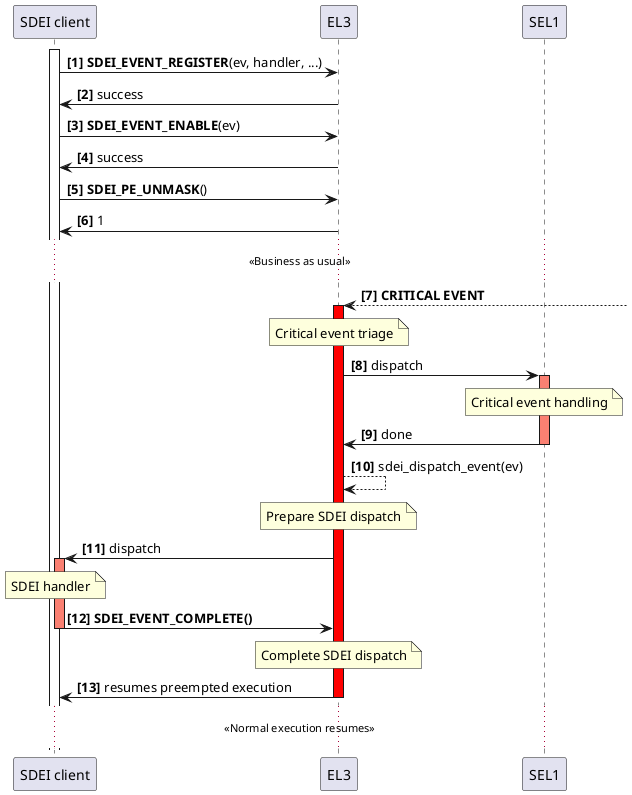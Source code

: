 /'
 ' Copyright (c) 2017, ARM Limited and Contributors. All rights reserved.
 '
 ' SPDX-License-Identifier: BSD-3-Clause
 '/

@startuml

autonumber "<b>[#]</b>"
participant "SDEI client" as EL2
participant EL3
participant SEL1

activate EL2
EL2->EL3: **SDEI_EVENT_REGISTER**(ev, handler, ...)
EL3->EL2: success
EL2->EL3: **SDEI_EVENT_ENABLE**(ev)
EL3->EL2: success
EL2->EL3: **SDEI_PE_UNMASK**()
EL3->EL2: 1

... <<Business as usual>> ...

EL3<--]: **CRITICAL EVENT**
activate EL3 #red
note over EL3: Critical event triage
EL3->SEL1: dispatch
activate SEL1 #salmon
note over SEL1: Critical event handling
SEL1->EL3: done
deactivate SEL1
EL3-->EL3: sdei_dispatch_event(ev)
note over EL3: Prepare SDEI dispatch
EL3->EL2: dispatch
activate EL2 #salmon
note over EL2: SDEI handler
EL2->EL3: **SDEI_EVENT_COMPLETE()**
deactivate EL2
note over EL3: Complete SDEI dispatch
EL3->EL2: resumes preempted execution
deactivate EL3

... <<Normal execution resumes>> ...

@enduml
